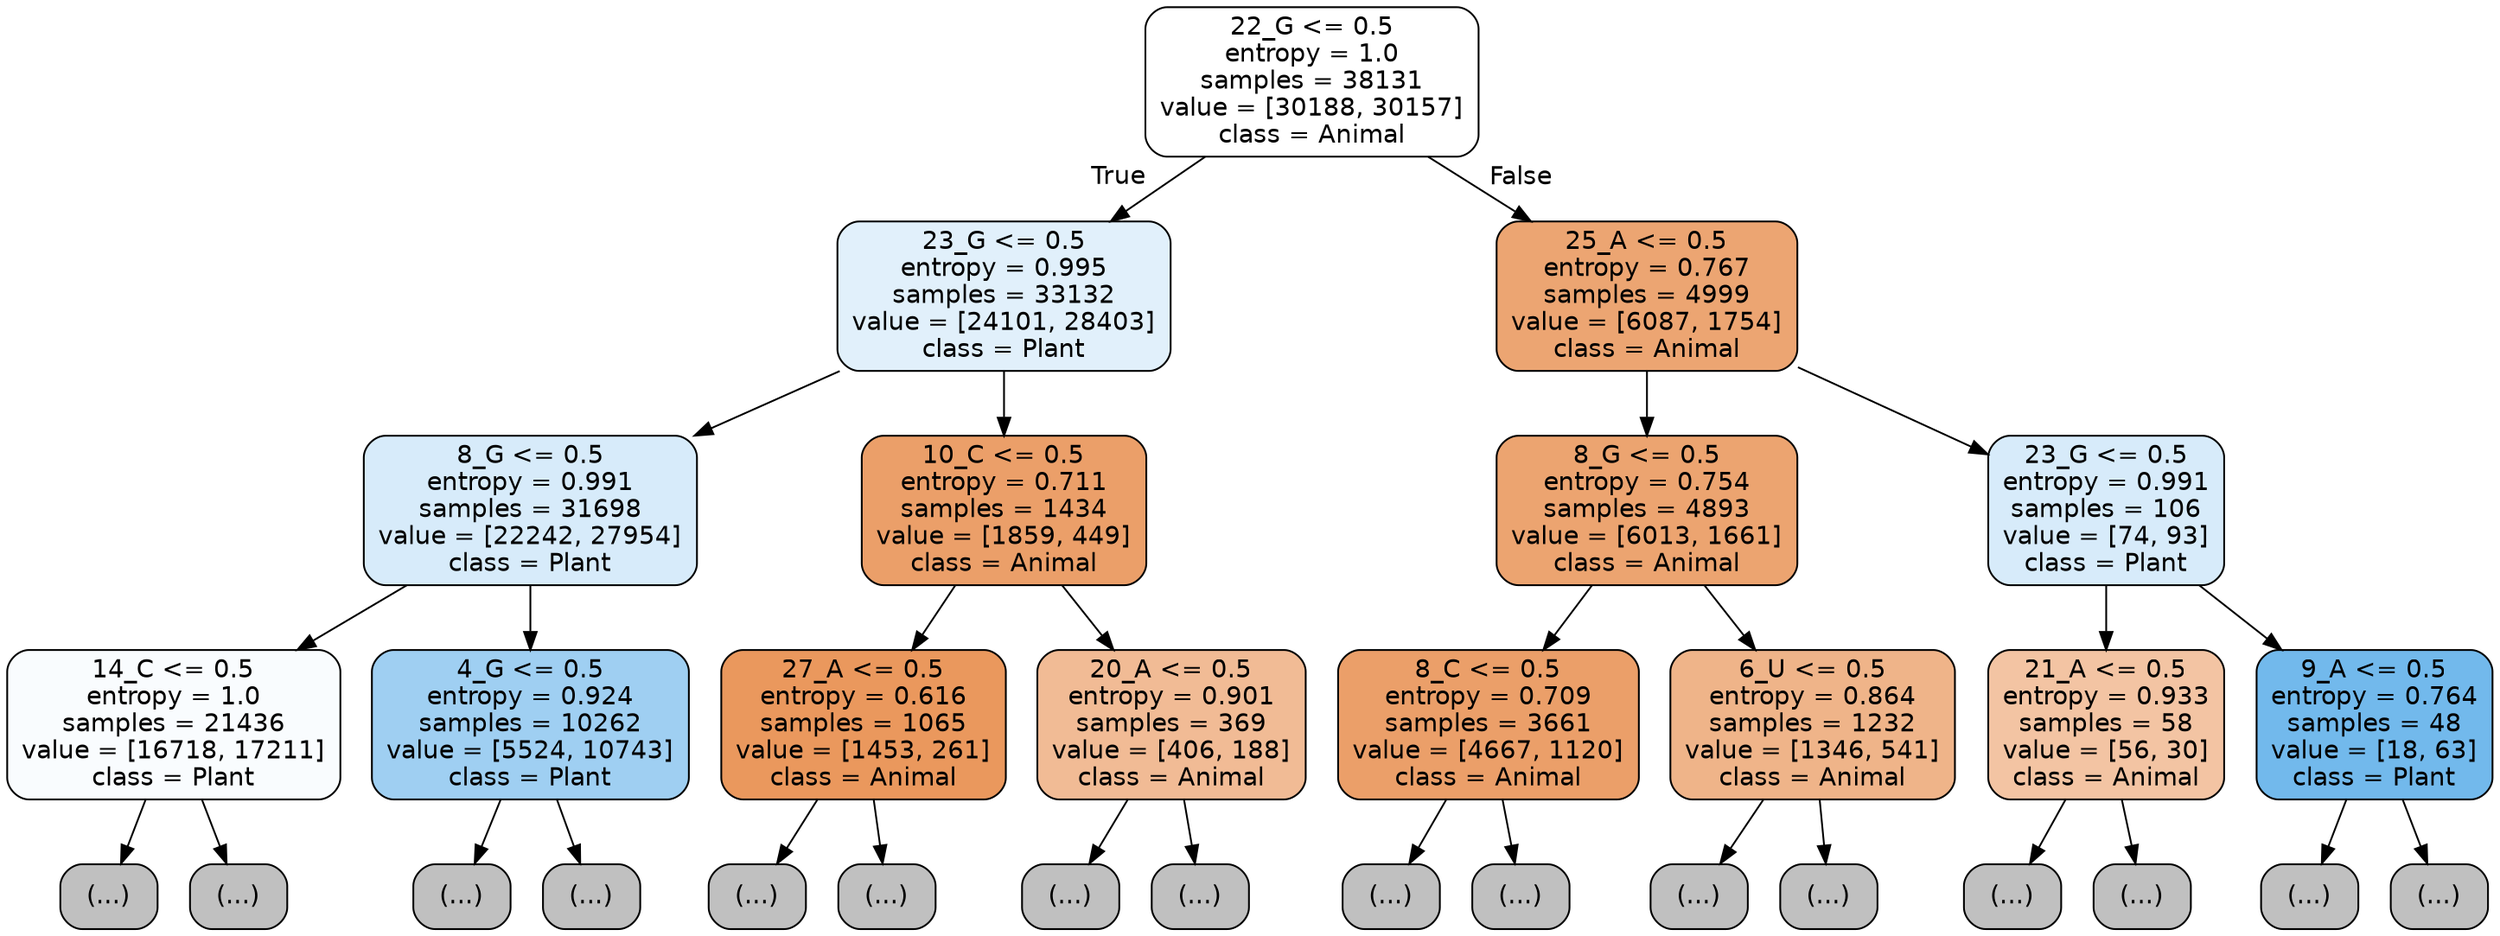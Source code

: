 digraph Tree {
node [shape=box, style="filled, rounded", color="black", fontname="helvetica"] ;
edge [fontname="helvetica"] ;
0 [label="22_G <= 0.5\nentropy = 1.0\nsamples = 38131\nvalue = [30188, 30157]\nclass = Animal", fillcolor="#ffffff"] ;
1 [label="23_G <= 0.5\nentropy = 0.995\nsamples = 33132\nvalue = [24101, 28403]\nclass = Plant", fillcolor="#e1f0fb"] ;
0 -> 1 [labeldistance=2.5, labelangle=45, headlabel="True"] ;
2 [label="8_G <= 0.5\nentropy = 0.991\nsamples = 31698\nvalue = [22242, 27954]\nclass = Plant", fillcolor="#d7ebfa"] ;
1 -> 2 ;
3 [label="14_C <= 0.5\nentropy = 1.0\nsamples = 21436\nvalue = [16718, 17211]\nclass = Plant", fillcolor="#f9fcfe"] ;
2 -> 3 ;
4 [label="(...)", fillcolor="#C0C0C0"] ;
3 -> 4 ;
8165 [label="(...)", fillcolor="#C0C0C0"] ;
3 -> 8165 ;
10392 [label="4_G <= 0.5\nentropy = 0.924\nsamples = 10262\nvalue = [5524, 10743]\nclass = Plant", fillcolor="#9fcff2"] ;
2 -> 10392 ;
10393 [label="(...)", fillcolor="#C0C0C0"] ;
10392 -> 10393 ;
12992 [label="(...)", fillcolor="#C0C0C0"] ;
10392 -> 12992 ;
14081 [label="10_C <= 0.5\nentropy = 0.711\nsamples = 1434\nvalue = [1859, 449]\nclass = Animal", fillcolor="#eb9f69"] ;
1 -> 14081 ;
14082 [label="27_A <= 0.5\nentropy = 0.616\nsamples = 1065\nvalue = [1453, 261]\nclass = Animal", fillcolor="#ea985d"] ;
14081 -> 14082 ;
14083 [label="(...)", fillcolor="#C0C0C0"] ;
14082 -> 14083 ;
14462 [label="(...)", fillcolor="#C0C0C0"] ;
14082 -> 14462 ;
14465 [label="20_A <= 0.5\nentropy = 0.901\nsamples = 369\nvalue = [406, 188]\nclass = Animal", fillcolor="#f1bb95"] ;
14081 -> 14465 ;
14466 [label="(...)", fillcolor="#C0C0C0"] ;
14465 -> 14466 ;
14577 [label="(...)", fillcolor="#C0C0C0"] ;
14465 -> 14577 ;
14616 [label="25_A <= 0.5\nentropy = 0.767\nsamples = 4999\nvalue = [6087, 1754]\nclass = Animal", fillcolor="#eca572"] ;
0 -> 14616 [labeldistance=2.5, labelangle=-45, headlabel="False"] ;
14617 [label="8_G <= 0.5\nentropy = 0.754\nsamples = 4893\nvalue = [6013, 1661]\nclass = Animal", fillcolor="#eca470"] ;
14616 -> 14617 ;
14618 [label="8_C <= 0.5\nentropy = 0.709\nsamples = 3661\nvalue = [4667, 1120]\nclass = Animal", fillcolor="#eb9f69"] ;
14617 -> 14618 ;
14619 [label="(...)", fillcolor="#C0C0C0"] ;
14618 -> 14619 ;
15638 [label="(...)", fillcolor="#C0C0C0"] ;
14618 -> 15638 ;
16079 [label="6_U <= 0.5\nentropy = 0.864\nsamples = 1232\nvalue = [1346, 541]\nclass = Animal", fillcolor="#efb489"] ;
14617 -> 16079 ;
16080 [label="(...)", fillcolor="#C0C0C0"] ;
16079 -> 16080 ;
16483 [label="(...)", fillcolor="#C0C0C0"] ;
16079 -> 16483 ;
16646 [label="23_G <= 0.5\nentropy = 0.991\nsamples = 106\nvalue = [74, 93]\nclass = Plant", fillcolor="#d7ebfa"] ;
14616 -> 16646 ;
16647 [label="21_A <= 0.5\nentropy = 0.933\nsamples = 58\nvalue = [56, 30]\nclass = Animal", fillcolor="#f3c4a3"] ;
16646 -> 16647 ;
16648 [label="(...)", fillcolor="#C0C0C0"] ;
16647 -> 16648 ;
16675 [label="(...)", fillcolor="#C0C0C0"] ;
16647 -> 16675 ;
16682 [label="9_A <= 0.5\nentropy = 0.764\nsamples = 48\nvalue = [18, 63]\nclass = Plant", fillcolor="#72b9ec"] ;
16646 -> 16682 ;
16683 [label="(...)", fillcolor="#C0C0C0"] ;
16682 -> 16683 ;
16698 [label="(...)", fillcolor="#C0C0C0"] ;
16682 -> 16698 ;
}